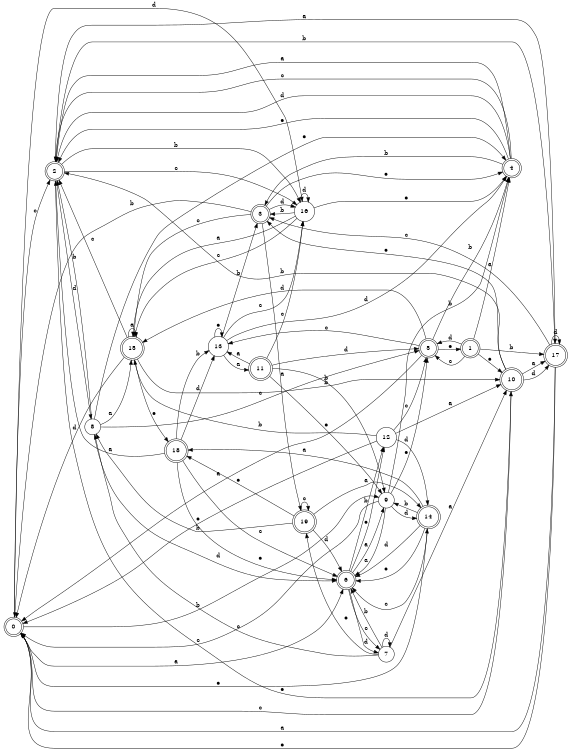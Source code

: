 digraph n16_8 {
__start0 [label="" shape="none"];

rankdir=LR;
size="8,5";

s0 [style="rounded,filled", color="black", fillcolor="white" shape="doublecircle", label="0"];
s1 [style="rounded,filled", color="black", fillcolor="white" shape="doublecircle", label="1"];
s2 [style="rounded,filled", color="black", fillcolor="white" shape="doublecircle", label="2"];
s3 [style="rounded,filled", color="black", fillcolor="white" shape="doublecircle", label="3"];
s4 [style="rounded,filled", color="black", fillcolor="white" shape="doublecircle", label="4"];
s5 [style="rounded,filled", color="black", fillcolor="white" shape="doublecircle", label="5"];
s6 [style="rounded,filled", color="black", fillcolor="white" shape="doublecircle", label="6"];
s7 [style="filled", color="black", fillcolor="white" shape="circle", label="7"];
s8 [style="filled", color="black", fillcolor="white" shape="circle", label="8"];
s9 [style="filled", color="black", fillcolor="white" shape="circle", label="9"];
s10 [style="rounded,filled", color="black", fillcolor="white" shape="doublecircle", label="10"];
s11 [style="rounded,filled", color="black", fillcolor="white" shape="doublecircle", label="11"];
s12 [style="filled", color="black", fillcolor="white" shape="circle", label="12"];
s13 [style="filled", color="black", fillcolor="white" shape="circle", label="13"];
s14 [style="rounded,filled", color="black", fillcolor="white" shape="doublecircle", label="14"];
s15 [style="rounded,filled", color="black", fillcolor="white" shape="doublecircle", label="15"];
s16 [style="filled", color="black", fillcolor="white" shape="circle", label="16"];
s17 [style="rounded,filled", color="black", fillcolor="white" shape="doublecircle", label="17"];
s18 [style="rounded,filled", color="black", fillcolor="white" shape="doublecircle", label="18"];
s19 [style="rounded,filled", color="black", fillcolor="white" shape="doublecircle", label="19"];
s0 -> s6 [label="a"];
s0 -> s9 [label="b"];
s0 -> s2 [label="c"];
s0 -> s16 [label="d"];
s0 -> s14 [label="e"];
s1 -> s4 [label="a"];
s1 -> s17 [label="b"];
s1 -> s5 [label="c"];
s1 -> s5 [label="d"];
s1 -> s10 [label="e"];
s2 -> s17 [label="a"];
s2 -> s16 [label="b"];
s2 -> s16 [label="c"];
s2 -> s8 [label="d"];
s2 -> s10 [label="e"];
s3 -> s19 [label="a"];
s3 -> s0 [label="b"];
s3 -> s15 [label="c"];
s3 -> s16 [label="d"];
s3 -> s4 [label="e"];
s4 -> s2 [label="a"];
s4 -> s3 [label="b"];
s4 -> s2 [label="c"];
s4 -> s2 [label="d"];
s4 -> s2 [label="e"];
s5 -> s0 [label="a"];
s5 -> s4 [label="b"];
s5 -> s13 [label="c"];
s5 -> s15 [label="d"];
s5 -> s1 [label="e"];
s6 -> s9 [label="a"];
s6 -> s12 [label="b"];
s6 -> s7 [label="c"];
s6 -> s7 [label="d"];
s6 -> s12 [label="e"];
s7 -> s10 [label="a"];
s7 -> s6 [label="b"];
s7 -> s8 [label="c"];
s7 -> s7 [label="d"];
s7 -> s19 [label="e"];
s8 -> s15 [label="a"];
s8 -> s2 [label="b"];
s8 -> s5 [label="c"];
s8 -> s6 [label="d"];
s8 -> s4 [label="e"];
s9 -> s6 [label="a"];
s9 -> s4 [label="b"];
s9 -> s0 [label="c"];
s9 -> s14 [label="d"];
s9 -> s5 [label="e"];
s10 -> s17 [label="a"];
s10 -> s2 [label="b"];
s10 -> s0 [label="c"];
s10 -> s17 [label="d"];
s10 -> s3 [label="e"];
s11 -> s13 [label="a"];
s11 -> s9 [label="b"];
s11 -> s16 [label="c"];
s11 -> s5 [label="d"];
s11 -> s9 [label="e"];
s12 -> s10 [label="a"];
s12 -> s15 [label="b"];
s12 -> s5 [label="c"];
s12 -> s14 [label="d"];
s12 -> s0 [label="e"];
s13 -> s11 [label="a"];
s13 -> s3 [label="b"];
s13 -> s16 [label="c"];
s13 -> s4 [label="d"];
s13 -> s13 [label="e"];
s14 -> s18 [label="a"];
s14 -> s9 [label="b"];
s14 -> s6 [label="c"];
s14 -> s6 [label="d"];
s14 -> s6 [label="e"];
s15 -> s15 [label="a"];
s15 -> s10 [label="b"];
s15 -> s2 [label="c"];
s15 -> s0 [label="d"];
s15 -> s18 [label="e"];
s16 -> s15 [label="a"];
s16 -> s3 [label="b"];
s16 -> s15 [label="c"];
s16 -> s16 [label="d"];
s16 -> s4 [label="e"];
s17 -> s0 [label="a"];
s17 -> s2 [label="b"];
s17 -> s3 [label="c"];
s17 -> s17 [label="d"];
s17 -> s0 [label="e"];
s18 -> s2 [label="a"];
s18 -> s13 [label="b"];
s18 -> s6 [label="c"];
s18 -> s13 [label="d"];
s18 -> s6 [label="e"];
s19 -> s14 [label="a"];
s19 -> s8 [label="b"];
s19 -> s19 [label="c"];
s19 -> s6 [label="d"];
s19 -> s18 [label="e"];

}